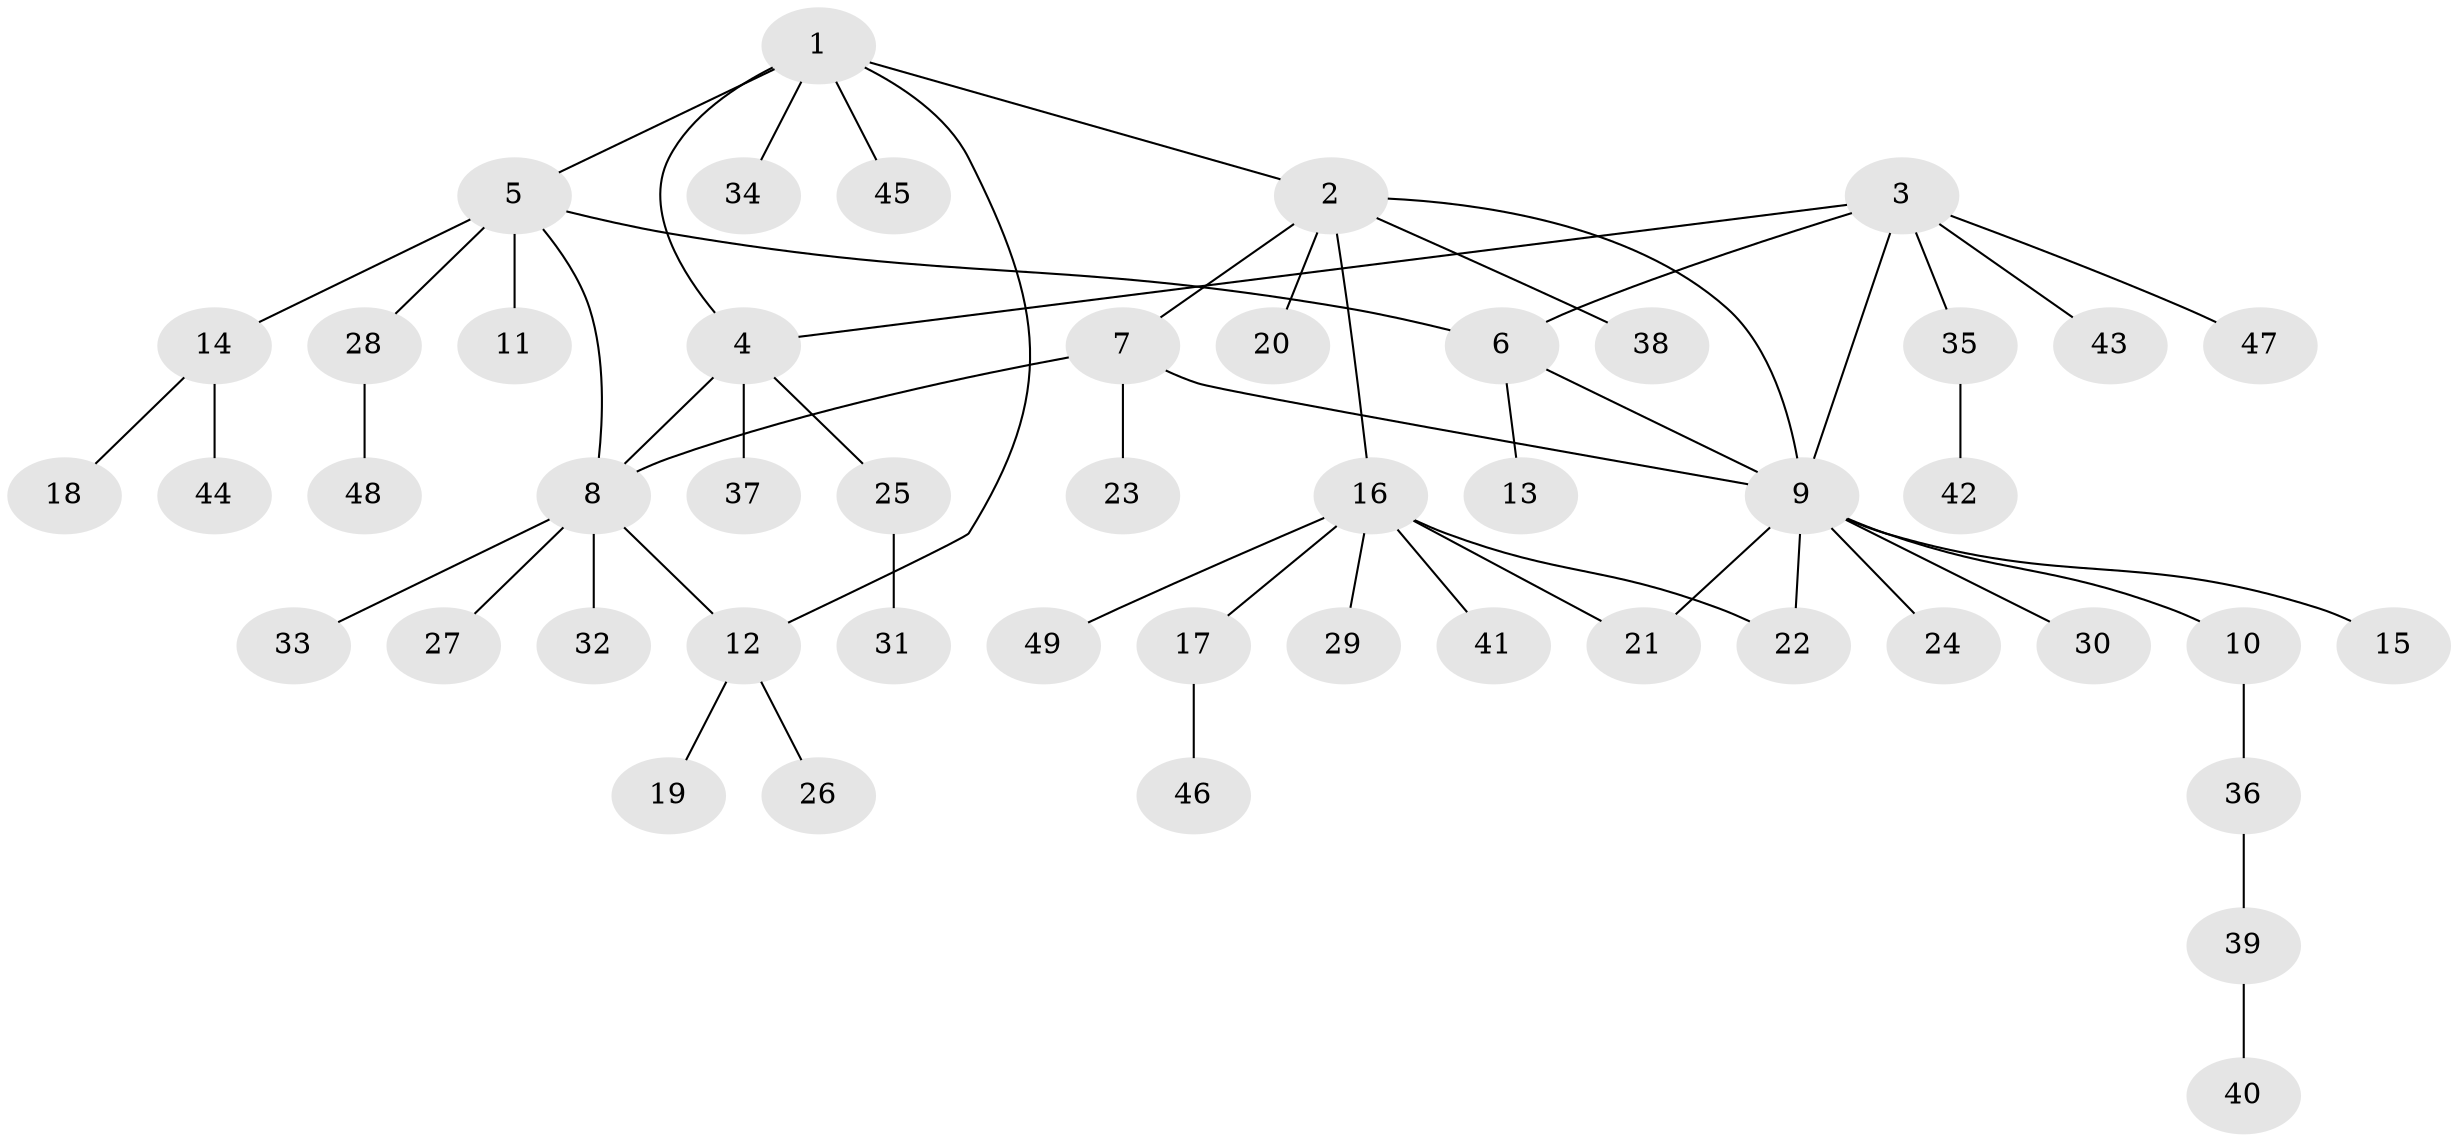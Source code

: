 // Generated by graph-tools (version 1.1) at 2025/02/03/09/25 03:02:37]
// undirected, 49 vertices, 57 edges
graph export_dot {
graph [start="1"]
  node [color=gray90,style=filled];
  1;
  2;
  3;
  4;
  5;
  6;
  7;
  8;
  9;
  10;
  11;
  12;
  13;
  14;
  15;
  16;
  17;
  18;
  19;
  20;
  21;
  22;
  23;
  24;
  25;
  26;
  27;
  28;
  29;
  30;
  31;
  32;
  33;
  34;
  35;
  36;
  37;
  38;
  39;
  40;
  41;
  42;
  43;
  44;
  45;
  46;
  47;
  48;
  49;
  1 -- 2;
  1 -- 4;
  1 -- 5;
  1 -- 12;
  1 -- 34;
  1 -- 45;
  2 -- 7;
  2 -- 9;
  2 -- 16;
  2 -- 20;
  2 -- 38;
  3 -- 4;
  3 -- 6;
  3 -- 9;
  3 -- 35;
  3 -- 43;
  3 -- 47;
  4 -- 8;
  4 -- 25;
  4 -- 37;
  5 -- 6;
  5 -- 8;
  5 -- 11;
  5 -- 14;
  5 -- 28;
  6 -- 9;
  6 -- 13;
  7 -- 8;
  7 -- 9;
  7 -- 23;
  8 -- 12;
  8 -- 27;
  8 -- 32;
  8 -- 33;
  9 -- 10;
  9 -- 15;
  9 -- 21;
  9 -- 22;
  9 -- 24;
  9 -- 30;
  10 -- 36;
  12 -- 19;
  12 -- 26;
  14 -- 18;
  14 -- 44;
  16 -- 17;
  16 -- 21;
  16 -- 22;
  16 -- 29;
  16 -- 41;
  16 -- 49;
  17 -- 46;
  25 -- 31;
  28 -- 48;
  35 -- 42;
  36 -- 39;
  39 -- 40;
}
